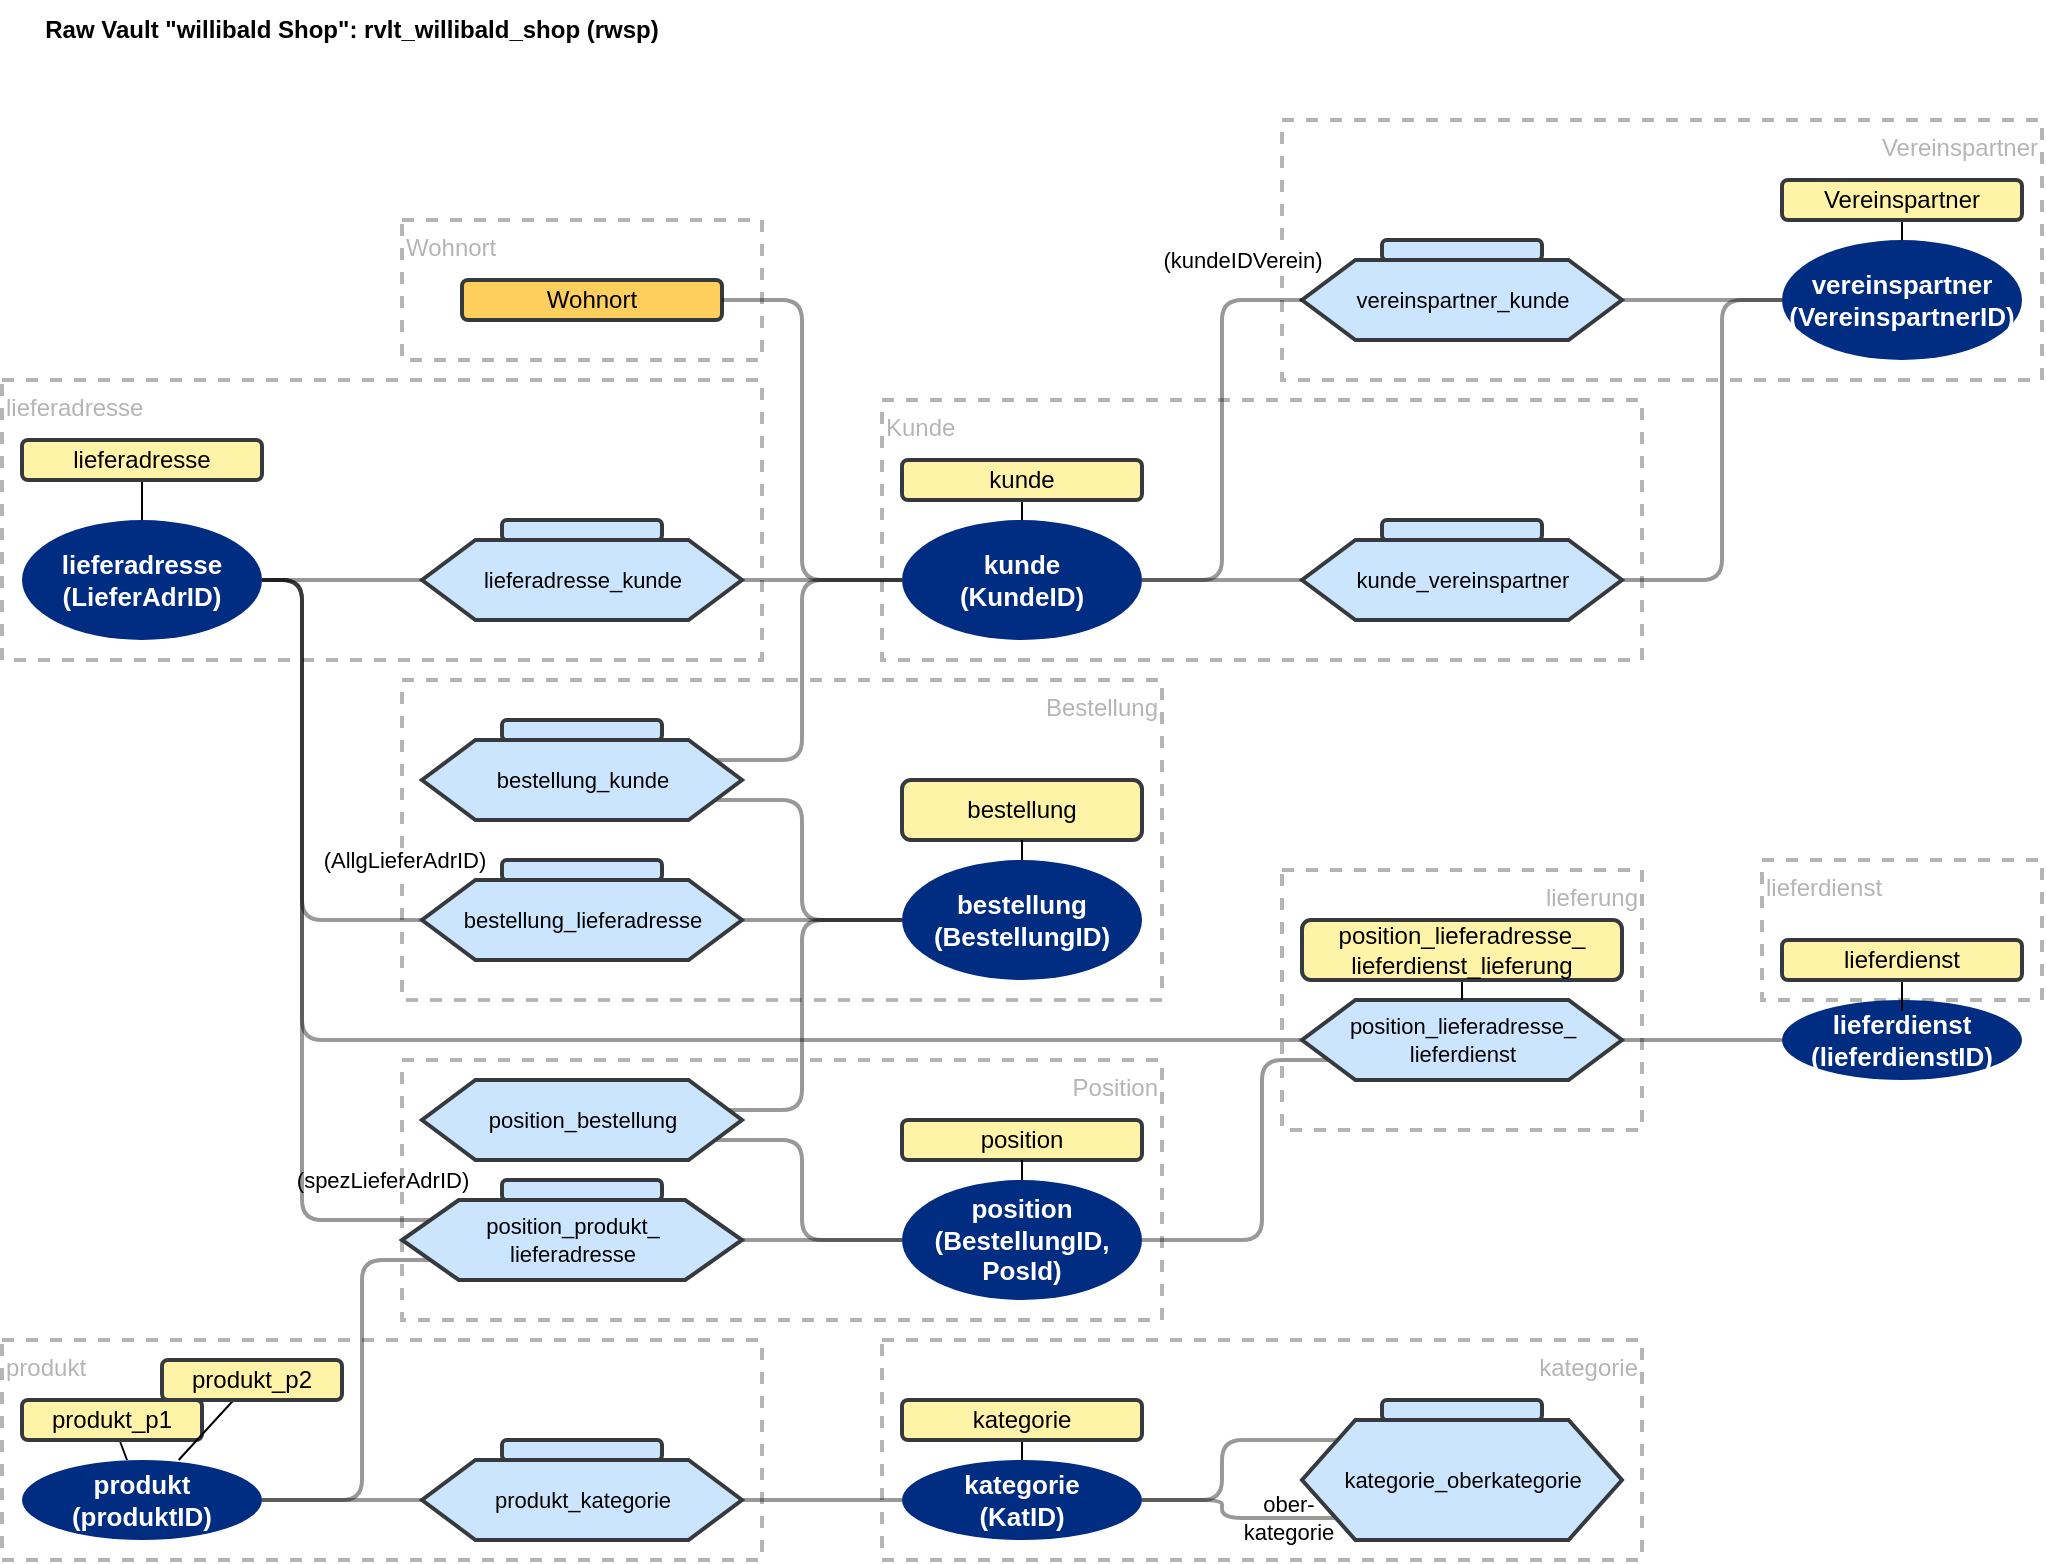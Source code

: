 <mxfile version="21.6.1" type="device">
  <diagram name="Seite-1" id="XlhNs0TyI_9xgu4hfG8v">
    <mxGraphModel dx="935" dy="599" grid="1" gridSize="10" guides="1" tooltips="1" connect="1" arrows="1" fold="1" page="1" pageScale="1" pageWidth="1169" pageHeight="827" math="0" shadow="0">
      <root>
        <mxCell id="0" />
        <mxCell id="4QULH8YT1BLBHV-vifYP-7" value="Areas" parent="0" />
        <mxCell id="0Ak9JN9doW7q2pLoQ9mv-4" value="Bestellung" style="rounded=0;whiteSpace=wrap;html=1;strokeWidth=2;dashed=1;strokeColor=#B5B5B5;fillColor=none;verticalAlign=top;align=right;fontColor=#B5B5B5;" parent="4QULH8YT1BLBHV-vifYP-7" vertex="1">
          <mxGeometry x="230" y="360" width="380" height="160" as="geometry" />
        </mxCell>
        <mxCell id="WFWKLnwmdb4rRaIEOqVZ-1" value="Position" style="rounded=0;whiteSpace=wrap;html=1;strokeWidth=2;dashed=1;strokeColor=#B5B5B5;fillColor=none;verticalAlign=top;align=right;fontColor=#B5B5B5;" parent="4QULH8YT1BLBHV-vifYP-7" vertex="1">
          <mxGeometry x="230" y="550" width="380" height="130" as="geometry" />
        </mxCell>
        <mxCell id="WFWKLnwmdb4rRaIEOqVZ-2" value="Text" style="text;html=1;strokeColor=none;fillColor=none;align=center;verticalAlign=middle;whiteSpace=wrap;rounded=0;" parent="4QULH8YT1BLBHV-vifYP-7" vertex="1">
          <mxGeometry x="340" y="570" width="60" height="30" as="geometry" />
        </mxCell>
        <mxCell id="WFWKLnwmdb4rRaIEOqVZ-3" value="Raw Vault &quot;willibald Shop&quot;: rvlt_willibald_shop (rwsp)" style="text;html=1;strokeColor=none;fillColor=none;align=center;verticalAlign=middle;whiteSpace=wrap;rounded=0;fontStyle=1" parent="4QULH8YT1BLBHV-vifYP-7" vertex="1">
          <mxGeometry x="40" y="20" width="330" height="30" as="geometry" />
        </mxCell>
        <mxCell id="WFWKLnwmdb4rRaIEOqVZ-11" value="lieferung" style="rounded=0;whiteSpace=wrap;html=1;strokeWidth=2;dashed=1;strokeColor=#B5B5B5;fillColor=none;verticalAlign=top;align=right;fontColor=#B5B5B5;" parent="4QULH8YT1BLBHV-vifYP-7" vertex="1">
          <mxGeometry x="670" y="455" width="180" height="130" as="geometry" />
        </mxCell>
        <mxCell id="WFWKLnwmdb4rRaIEOqVZ-15" value="lieferdienst" style="rounded=0;whiteSpace=wrap;html=1;strokeWidth=2;dashed=1;strokeColor=#B5B5B5;fillColor=none;verticalAlign=top;align=left;fontColor=#B5B5B5;" parent="4QULH8YT1BLBHV-vifYP-7" vertex="1">
          <mxGeometry x="910" y="450" width="140" height="70" as="geometry" />
        </mxCell>
        <mxCell id="WFWKLnwmdb4rRaIEOqVZ-31" value="kategorie" style="rounded=0;whiteSpace=wrap;html=1;strokeWidth=2;dashed=1;strokeColor=#B5B5B5;fillColor=none;verticalAlign=top;align=right;fontColor=#B5B5B5;" parent="4QULH8YT1BLBHV-vifYP-7" vertex="1">
          <mxGeometry x="470" y="690" width="380" height="110" as="geometry" />
        </mxCell>
        <mxCell id="WFWKLnwmdb4rRaIEOqVZ-35" value="produkt" style="rounded=0;whiteSpace=wrap;html=1;strokeWidth=2;dashed=1;strokeColor=#B5B5B5;fillColor=none;verticalAlign=top;align=left;fontColor=#B5B5B5;" parent="4QULH8YT1BLBHV-vifYP-7" vertex="1">
          <mxGeometry x="30" y="690" width="380" height="110" as="geometry" />
        </mxCell>
        <mxCell id="WFWKLnwmdb4rRaIEOqVZ-41" value="lieferadresse" style="rounded=0;whiteSpace=wrap;html=1;strokeWidth=2;dashed=1;strokeColor=#B5B5B5;fillColor=none;verticalAlign=top;align=left;fontColor=#B5B5B5;" parent="4QULH8YT1BLBHV-vifYP-7" vertex="1">
          <mxGeometry x="30" y="210" width="380" height="140" as="geometry" />
        </mxCell>
        <mxCell id="WFWKLnwmdb4rRaIEOqVZ-47" value="Kunde" style="rounded=0;whiteSpace=wrap;html=1;strokeWidth=2;dashed=1;strokeColor=#B5B5B5;fillColor=none;verticalAlign=top;align=left;fontColor=#B5B5B5;" parent="4QULH8YT1BLBHV-vifYP-7" vertex="1">
          <mxGeometry x="470" y="220" width="380" height="130" as="geometry" />
        </mxCell>
        <mxCell id="WFWKLnwmdb4rRaIEOqVZ-61" value="Wohnort" style="rounded=0;whiteSpace=wrap;html=1;strokeWidth=2;dashed=1;strokeColor=#B5B5B5;fillColor=none;verticalAlign=top;align=left;fontColor=#B5B5B5;" parent="4QULH8YT1BLBHV-vifYP-7" vertex="1">
          <mxGeometry x="230" y="130" width="180" height="70" as="geometry" />
        </mxCell>
        <mxCell id="WFWKLnwmdb4rRaIEOqVZ-62" value="Vereinspartner" style="rounded=0;whiteSpace=wrap;html=1;strokeWidth=2;dashed=1;strokeColor=#B5B5B5;fillColor=none;verticalAlign=top;align=right;fontColor=#B5B5B5;" parent="4QULH8YT1BLBHV-vifYP-7" vertex="1">
          <mxGeometry x="670" y="80" width="380" height="130" as="geometry" />
        </mxCell>
        <mxCell id="1" value="Main Model" parent="0" />
        <mxCell id="0Ak9JN9doW7q2pLoQ9mv-29" style="edgeStyle=orthogonalEdgeStyle;shape=connector;rounded=1;jumpStyle=none;orthogonalLoop=1;jettySize=auto;html=1;labelBackgroundColor=default;strokeColor=default;strokeWidth=2;fontFamily=Helvetica;fontSize=11;fontColor=default;endArrow=none;endFill=0;opacity=40;" parent="1" source="4QULH8YT1BLBHV-vifYP-1" target="0Ak9JN9doW7q2pLoQ9mv-27" edge="1">
          <mxGeometry relative="1" as="geometry">
            <Array as="points">
              <mxPoint x="430" y="480" />
              <mxPoint x="430" y="420" />
            </Array>
          </mxGeometry>
        </mxCell>
        <mxCell id="4QULH8YT1BLBHV-vifYP-1" value="bestellung&lt;br style=&quot;font-size: 13px;&quot;&gt;(BestellungID)" style="strokeWidth=2;html=1;shape=mxgraph.flowchart.start_1;whiteSpace=wrap;strokeColor=none;fontColor=#ffffff;fillColor=#002C82;fontFamily=Helvetica;fontSize=13;fontStyle=1" parent="1" vertex="1">
          <mxGeometry x="480" y="450" width="120" height="60" as="geometry" />
        </mxCell>
        <mxCell id="4QULH8YT1BLBHV-vifYP-2" value="bestellung" style="rounded=1;whiteSpace=wrap;html=1;strokeColor=#36393d;fillColor=#FFF3A8;strokeWidth=2;" parent="1" vertex="1">
          <mxGeometry x="480" y="410" width="120" height="30" as="geometry" />
        </mxCell>
        <mxCell id="4QULH8YT1BLBHV-vifYP-4" style="rounded=1;orthogonalLoop=1;jettySize=auto;html=1;endArrow=none;endFill=0;jumpStyle=none;strokeWidth=1;" parent="1" source="4QULH8YT1BLBHV-vifYP-2" target="4QULH8YT1BLBHV-vifYP-1" edge="1">
          <mxGeometry relative="1" as="geometry">
            <mxPoint x="290" y="120" as="sourcePoint" />
            <mxPoint x="380" y="260" as="targetPoint" />
          </mxGeometry>
        </mxCell>
        <mxCell id="WFWKLnwmdb4rRaIEOqVZ-39" style="edgeStyle=orthogonalEdgeStyle;shape=connector;rounded=1;jumpStyle=none;orthogonalLoop=1;jettySize=auto;html=1;labelBackgroundColor=default;strokeColor=default;strokeWidth=2;fontFamily=Helvetica;fontSize=11;fontColor=default;endArrow=none;endFill=0;opacity=40;" parent="1" source="0Ak9JN9doW7q2pLoQ9mv-1" target="WFWKLnwmdb4rRaIEOqVZ-37" edge="1">
          <mxGeometry relative="1" as="geometry" />
        </mxCell>
        <mxCell id="0Ak9JN9doW7q2pLoQ9mv-1" value="lieferadresse&lt;br style=&quot;font-size: 13px;&quot;&gt;(LieferAdrID)" style="strokeWidth=2;html=1;shape=mxgraph.flowchart.start_1;whiteSpace=wrap;strokeColor=none;fontColor=#ffffff;fillColor=#002C82;fontFamily=Helvetica;fontSize=13;fontStyle=1" parent="1" vertex="1">
          <mxGeometry x="40" y="280" width="120" height="60" as="geometry" />
        </mxCell>
        <mxCell id="0Ak9JN9doW7q2pLoQ9mv-7" value="(AllgLieferAdrID)" style="edgeStyle=orthogonalEdgeStyle;shape=connector;rounded=1;jumpStyle=none;orthogonalLoop=1;jettySize=auto;html=1;labelBackgroundColor=default;strokeColor=default;fontFamily=Helvetica;fontSize=11;fontColor=default;endArrow=none;endFill=0;strokeWidth=2;opacity=40;" parent="1" source="0Ak9JN9doW7q2pLoQ9mv-2" target="0Ak9JN9doW7q2pLoQ9mv-1" edge="1">
          <mxGeometry x="-0.926" y="-30" relative="1" as="geometry">
            <Array as="points">
              <mxPoint x="180" y="480" />
              <mxPoint x="180" y="310" />
            </Array>
            <mxPoint as="offset" />
          </mxGeometry>
        </mxCell>
        <mxCell id="WFWKLnwmdb4rRaIEOqVZ-49" style="edgeStyle=orthogonalEdgeStyle;shape=connector;rounded=1;jumpStyle=none;orthogonalLoop=1;jettySize=auto;html=1;labelBackgroundColor=default;strokeColor=default;strokeWidth=2;fontFamily=Helvetica;fontSize=11;fontColor=default;endArrow=none;endFill=0;opacity=40;" parent="1" source="0Ak9JN9doW7q2pLoQ9mv-2" target="4QULH8YT1BLBHV-vifYP-1" edge="1">
          <mxGeometry relative="1" as="geometry" />
        </mxCell>
        <mxCell id="0Ak9JN9doW7q2pLoQ9mv-2" value="bestellung_lieferadresse" style="verticalLabelPosition=middle;verticalAlign=middle;html=1;shape=hexagon;perimeter=hexagonPerimeter2;arcSize=6;size=0.167;fillColor=#cce5ff;strokeColor=#36393d;strokeWidth=2;fontFamily=Helvetica;fontSize=11;fontColor=default;labelPosition=center;align=center;" parent="1" vertex="1">
          <mxGeometry x="240" y="460" width="160" height="40" as="geometry" />
        </mxCell>
        <mxCell id="0Ak9JN9doW7q2pLoQ9mv-3" value="" style="rounded=1;whiteSpace=wrap;html=1;strokeColor=#36393d;fillColor=#cce5ff;strokeWidth=2;fontSize=11;arcSize=24;" parent="1" vertex="1">
          <mxGeometry x="280" y="450" width="80" height="10" as="geometry" />
        </mxCell>
        <mxCell id="0Ak9JN9doW7q2pLoQ9mv-10" style="edgeStyle=orthogonalEdgeStyle;shape=connector;rounded=1;jumpStyle=none;orthogonalLoop=1;jettySize=auto;html=1;labelBackgroundColor=default;strokeColor=default;fontFamily=Helvetica;fontSize=11;fontColor=default;endArrow=none;endFill=0;" parent="1" source="0Ak9JN9doW7q2pLoQ9mv-9" target="0Ak9JN9doW7q2pLoQ9mv-1" edge="1">
          <mxGeometry relative="1" as="geometry" />
        </mxCell>
        <mxCell id="0Ak9JN9doW7q2pLoQ9mv-9" value="lieferadresse" style="rounded=1;whiteSpace=wrap;html=1;strokeColor=#36393d;fillColor=#FFF3A8;strokeWidth=2;" parent="1" vertex="1">
          <mxGeometry x="40" y="240" width="120" height="20" as="geometry" />
        </mxCell>
        <mxCell id="0Ak9JN9doW7q2pLoQ9mv-16" style="edgeStyle=orthogonalEdgeStyle;shape=connector;rounded=1;jumpStyle=none;orthogonalLoop=1;jettySize=auto;html=1;labelBackgroundColor=default;strokeColor=default;strokeWidth=2;fontFamily=Helvetica;fontSize=11;fontColor=default;endArrow=none;endFill=0;opacity=40;" parent="1" source="0Ak9JN9doW7q2pLoQ9mv-11" target="0Ak9JN9doW7q2pLoQ9mv-14" edge="1">
          <mxGeometry relative="1" as="geometry" />
        </mxCell>
        <mxCell id="0Ak9JN9doW7q2pLoQ9mv-19" style="edgeStyle=orthogonalEdgeStyle;shape=connector;rounded=1;jumpStyle=none;orthogonalLoop=1;jettySize=auto;html=1;labelBackgroundColor=default;strokeColor=default;strokeWidth=2;fontFamily=Helvetica;fontSize=11;fontColor=default;endArrow=none;endFill=0;opacity=40;" parent="1" source="0Ak9JN9doW7q2pLoQ9mv-11" target="0Ak9JN9doW7q2pLoQ9mv-18" edge="1">
          <mxGeometry relative="1" as="geometry">
            <Array as="points">
              <mxPoint x="430" y="640" />
              <mxPoint x="430" y="590" />
            </Array>
          </mxGeometry>
        </mxCell>
        <mxCell id="0Ak9JN9doW7q2pLoQ9mv-11" value="position&lt;br style=&quot;font-size: 13px;&quot;&gt;(BestellungID, PosId)" style="strokeWidth=2;html=1;shape=mxgraph.flowchart.start_1;whiteSpace=wrap;strokeColor=none;fontColor=#ffffff;fillColor=#002C82;fontFamily=Helvetica;fontSize=13;fontStyle=1" parent="1" vertex="1">
          <mxGeometry x="480" y="610" width="120" height="60" as="geometry" />
        </mxCell>
        <mxCell id="0Ak9JN9doW7q2pLoQ9mv-12" value="position" style="rounded=1;whiteSpace=wrap;html=1;strokeColor=#36393d;fillColor=#FFF3A8;strokeWidth=2;" parent="1" vertex="1">
          <mxGeometry x="480" y="580" width="120" height="20" as="geometry" />
        </mxCell>
        <mxCell id="0Ak9JN9doW7q2pLoQ9mv-13" style="rounded=1;orthogonalLoop=1;jettySize=auto;html=1;endArrow=none;endFill=0;jumpStyle=none;strokeWidth=1;" parent="1" source="0Ak9JN9doW7q2pLoQ9mv-12" target="0Ak9JN9doW7q2pLoQ9mv-11" edge="1">
          <mxGeometry relative="1" as="geometry">
            <mxPoint x="260" y="310" as="sourcePoint" />
            <mxPoint x="350" y="450" as="targetPoint" />
          </mxGeometry>
        </mxCell>
        <mxCell id="0Ak9JN9doW7q2pLoQ9mv-17" value="(spezLieferAdrID)" style="edgeStyle=orthogonalEdgeStyle;shape=connector;rounded=1;jumpStyle=none;orthogonalLoop=1;jettySize=auto;html=1;entryX=1;entryY=0.5;entryDx=0;entryDy=0;entryPerimeter=0;labelBackgroundColor=none;strokeColor=default;strokeWidth=2;fontFamily=Helvetica;fontSize=11;fontColor=default;endArrow=none;endFill=0;opacity=40;" parent="1" source="0Ak9JN9doW7q2pLoQ9mv-14" target="0Ak9JN9doW7q2pLoQ9mv-1" edge="1">
          <mxGeometry x="-0.88" y="-20" relative="1" as="geometry">
            <Array as="points">
              <mxPoint x="180" y="630" />
              <mxPoint x="180" y="310" />
            </Array>
            <mxPoint as="offset" />
          </mxGeometry>
        </mxCell>
        <mxCell id="WFWKLnwmdb4rRaIEOqVZ-18" style="edgeStyle=orthogonalEdgeStyle;shape=connector;rounded=1;jumpStyle=none;orthogonalLoop=1;jettySize=auto;html=1;entryX=1;entryY=0.5;entryDx=0;entryDy=0;entryPerimeter=0;labelBackgroundColor=default;strokeColor=default;strokeWidth=2;fontFamily=Helvetica;fontSize=11;fontColor=default;endArrow=none;endFill=0;opacity=40;" parent="1" source="0Ak9JN9doW7q2pLoQ9mv-14" target="WFWKLnwmdb4rRaIEOqVZ-16" edge="1">
          <mxGeometry relative="1" as="geometry">
            <Array as="points">
              <mxPoint x="210" y="650" />
              <mxPoint x="210" y="770" />
            </Array>
          </mxGeometry>
        </mxCell>
        <mxCell id="0Ak9JN9doW7q2pLoQ9mv-14" value="position_produkt_&lt;br&gt;lieferadresse" style="verticalLabelPosition=middle;verticalAlign=middle;html=1;shape=hexagon;perimeter=hexagonPerimeter2;arcSize=6;size=0.167;fillColor=#cce5ff;strokeColor=#36393d;strokeWidth=2;fontFamily=Helvetica;fontSize=11;fontColor=default;labelPosition=center;align=center;" parent="1" vertex="1">
          <mxGeometry x="230" y="620" width="170" height="40" as="geometry" />
        </mxCell>
        <mxCell id="0Ak9JN9doW7q2pLoQ9mv-15" value="" style="rounded=1;whiteSpace=wrap;html=1;strokeColor=#36393d;fillColor=#cce5ff;strokeWidth=2;fontSize=11;arcSize=24;" parent="1" vertex="1">
          <mxGeometry x="280" y="610" width="80" height="10" as="geometry" />
        </mxCell>
        <mxCell id="0Ak9JN9doW7q2pLoQ9mv-20" style="edgeStyle=orthogonalEdgeStyle;shape=connector;rounded=1;jumpStyle=none;orthogonalLoop=1;jettySize=auto;html=1;entryX=0;entryY=0.5;entryDx=0;entryDy=0;entryPerimeter=0;labelBackgroundColor=default;strokeColor=default;strokeWidth=2;fontFamily=Helvetica;fontSize=11;fontColor=default;endArrow=none;endFill=0;opacity=40;" parent="1" source="0Ak9JN9doW7q2pLoQ9mv-18" target="4QULH8YT1BLBHV-vifYP-1" edge="1">
          <mxGeometry relative="1" as="geometry">
            <Array as="points">
              <mxPoint x="430" y="575" />
              <mxPoint x="430" y="480" />
            </Array>
          </mxGeometry>
        </mxCell>
        <mxCell id="0Ak9JN9doW7q2pLoQ9mv-18" value="position_bestellung" style="verticalLabelPosition=middle;verticalAlign=middle;html=1;shape=hexagon;perimeter=hexagonPerimeter2;arcSize=6;size=0.167;fillColor=#cce5ff;strokeColor=#36393d;strokeWidth=2;fontFamily=Helvetica;fontSize=11;fontColor=default;labelPosition=center;align=center;" parent="1" vertex="1">
          <mxGeometry x="240" y="560" width="160" height="40" as="geometry" />
        </mxCell>
        <mxCell id="WFWKLnwmdb4rRaIEOqVZ-40" style="edgeStyle=orthogonalEdgeStyle;shape=connector;rounded=1;jumpStyle=none;orthogonalLoop=1;jettySize=auto;html=1;entryX=1;entryY=0.5;entryDx=0;entryDy=0;labelBackgroundColor=default;strokeColor=default;strokeWidth=2;fontFamily=Helvetica;fontSize=11;fontColor=default;endArrow=none;endFill=0;opacity=40;" parent="1" source="0Ak9JN9doW7q2pLoQ9mv-23" target="WFWKLnwmdb4rRaIEOqVZ-37" edge="1">
          <mxGeometry relative="1" as="geometry" />
        </mxCell>
        <mxCell id="0Ak9JN9doW7q2pLoQ9mv-23" value="kunde&lt;br style=&quot;font-size: 13px;&quot;&gt;(KundeID)" style="strokeWidth=2;html=1;shape=mxgraph.flowchart.start_1;whiteSpace=wrap;strokeColor=none;fontColor=#ffffff;fillColor=#002C82;fontFamily=Helvetica;fontSize=13;fontStyle=1" parent="1" vertex="1">
          <mxGeometry x="480" y="280" width="120" height="60" as="geometry" />
        </mxCell>
        <mxCell id="0Ak9JN9doW7q2pLoQ9mv-30" style="edgeStyle=orthogonalEdgeStyle;shape=connector;rounded=1;jumpStyle=none;orthogonalLoop=1;jettySize=auto;html=1;labelBackgroundColor=default;strokeColor=default;strokeWidth=2;fontFamily=Helvetica;fontSize=11;fontColor=default;endArrow=none;endFill=0;opacity=40;" parent="1" source="0Ak9JN9doW7q2pLoQ9mv-27" target="0Ak9JN9doW7q2pLoQ9mv-23" edge="1">
          <mxGeometry relative="1" as="geometry">
            <Array as="points">
              <mxPoint x="430" y="400" />
              <mxPoint x="430" y="310" />
            </Array>
          </mxGeometry>
        </mxCell>
        <mxCell id="0Ak9JN9doW7q2pLoQ9mv-27" value="bestellung_kunde" style="verticalLabelPosition=middle;verticalAlign=middle;html=1;shape=hexagon;perimeter=hexagonPerimeter2;arcSize=6;size=0.167;fillColor=#cce5ff;strokeColor=#36393d;strokeWidth=2;fontFamily=Helvetica;fontSize=11;fontColor=default;labelPosition=center;align=center;" parent="1" vertex="1">
          <mxGeometry x="240" y="390" width="160" height="40" as="geometry" />
        </mxCell>
        <mxCell id="0Ak9JN9doW7q2pLoQ9mv-28" value="" style="rounded=1;whiteSpace=wrap;html=1;strokeColor=#36393d;fillColor=#cce5ff;strokeWidth=2;fontSize=11;arcSize=24;" parent="1" vertex="1">
          <mxGeometry x="280" y="380" width="80" height="10" as="geometry" />
        </mxCell>
        <mxCell id="WFWKLnwmdb4rRaIEOqVZ-12" style="edgeStyle=orthogonalEdgeStyle;shape=connector;rounded=1;jumpStyle=none;orthogonalLoop=1;jettySize=auto;html=1;labelBackgroundColor=default;strokeColor=default;strokeWidth=2;fontFamily=Helvetica;fontSize=11;fontColor=default;endArrow=none;endFill=0;opacity=40;" parent="1" source="WFWKLnwmdb4rRaIEOqVZ-5" target="0Ak9JN9doW7q2pLoQ9mv-11" edge="1">
          <mxGeometry relative="1" as="geometry">
            <Array as="points">
              <mxPoint x="660" y="550" />
              <mxPoint x="660" y="640" />
            </Array>
          </mxGeometry>
        </mxCell>
        <mxCell id="WFWKLnwmdb4rRaIEOqVZ-13" style="edgeStyle=orthogonalEdgeStyle;shape=connector;rounded=1;jumpStyle=none;orthogonalLoop=1;jettySize=auto;html=1;entryX=1;entryY=0.5;entryDx=0;entryDy=0;entryPerimeter=0;labelBackgroundColor=default;strokeColor=default;strokeWidth=2;fontFamily=Helvetica;fontSize=11;fontColor=default;endArrow=none;endFill=0;opacity=40;" parent="1" source="WFWKLnwmdb4rRaIEOqVZ-5" target="0Ak9JN9doW7q2pLoQ9mv-1" edge="1">
          <mxGeometry relative="1" as="geometry">
            <Array as="points">
              <mxPoint x="180" y="540" />
              <mxPoint x="180" y="310" />
            </Array>
          </mxGeometry>
        </mxCell>
        <mxCell id="WFWKLnwmdb4rRaIEOqVZ-14" style="edgeStyle=orthogonalEdgeStyle;shape=connector;rounded=1;jumpStyle=none;orthogonalLoop=1;jettySize=auto;html=1;labelBackgroundColor=default;strokeColor=default;strokeWidth=2;fontFamily=Helvetica;fontSize=11;fontColor=default;endArrow=none;endFill=0;opacity=40;" parent="1" source="WFWKLnwmdb4rRaIEOqVZ-5" target="WFWKLnwmdb4rRaIEOqVZ-6" edge="1">
          <mxGeometry relative="1" as="geometry" />
        </mxCell>
        <mxCell id="WFWKLnwmdb4rRaIEOqVZ-5" value="position_lieferadresse_&lt;br&gt;lieferdienst" style="verticalLabelPosition=middle;verticalAlign=middle;html=1;shape=hexagon;perimeter=hexagonPerimeter2;arcSize=6;size=0.167;fillColor=#cce5ff;strokeColor=#36393d;strokeWidth=2;fontFamily=Helvetica;fontSize=11;fontColor=default;labelPosition=center;align=center;" parent="1" vertex="1">
          <mxGeometry x="680" y="520" width="160" height="40" as="geometry" />
        </mxCell>
        <mxCell id="WFWKLnwmdb4rRaIEOqVZ-6" value="lieferdienst&lt;br style=&quot;font-size: 13px;&quot;&gt;(lieferdienstID)" style="strokeWidth=2;html=1;shape=mxgraph.flowchart.start_1;whiteSpace=wrap;strokeColor=none;fontColor=#ffffff;fillColor=#002C82;fontFamily=Helvetica;fontSize=13;fontStyle=1" parent="1" vertex="1">
          <mxGeometry x="920" y="520" width="120" height="40" as="geometry" />
        </mxCell>
        <mxCell id="WFWKLnwmdb4rRaIEOqVZ-8" style="edgeStyle=orthogonalEdgeStyle;shape=connector;rounded=1;jumpStyle=none;orthogonalLoop=1;jettySize=auto;html=1;labelBackgroundColor=default;strokeColor=default;fontFamily=Helvetica;fontSize=11;fontColor=default;endArrow=none;endFill=0;" parent="1" source="WFWKLnwmdb4rRaIEOqVZ-7" target="WFWKLnwmdb4rRaIEOqVZ-6" edge="1">
          <mxGeometry relative="1" as="geometry" />
        </mxCell>
        <mxCell id="WFWKLnwmdb4rRaIEOqVZ-7" value="lieferdienst" style="rounded=1;whiteSpace=wrap;html=1;strokeColor=#36393d;fillColor=#FFF3A8;strokeWidth=2;" parent="1" vertex="1">
          <mxGeometry x="920" y="490" width="120" height="20" as="geometry" />
        </mxCell>
        <mxCell id="WFWKLnwmdb4rRaIEOqVZ-10" style="shape=connector;rounded=1;jumpStyle=none;orthogonalLoop=1;jettySize=auto;html=1;labelBackgroundColor=default;strokeColor=default;fontFamily=Helvetica;fontSize=11;fontColor=default;endArrow=none;endFill=0;" parent="1" source="WFWKLnwmdb4rRaIEOqVZ-9" target="WFWKLnwmdb4rRaIEOqVZ-5" edge="1">
          <mxGeometry relative="1" as="geometry" />
        </mxCell>
        <mxCell id="WFWKLnwmdb4rRaIEOqVZ-9" value="position_lieferadresse_&lt;br&gt;lieferdienst_lieferung" style="rounded=1;whiteSpace=wrap;html=1;strokeColor=#36393d;fillColor=#FFF3A8;strokeWidth=2;" parent="1" vertex="1">
          <mxGeometry x="680" y="480" width="160" height="30" as="geometry" />
        </mxCell>
        <mxCell id="WFWKLnwmdb4rRaIEOqVZ-22" style="edgeStyle=orthogonalEdgeStyle;shape=connector;rounded=1;jumpStyle=none;orthogonalLoop=1;jettySize=auto;html=1;labelBackgroundColor=default;strokeColor=default;strokeWidth=2;fontFamily=Helvetica;fontSize=11;fontColor=default;endArrow=none;endFill=0;opacity=40;" parent="1" source="WFWKLnwmdb4rRaIEOqVZ-16" target="WFWKLnwmdb4rRaIEOqVZ-20" edge="1">
          <mxGeometry relative="1" as="geometry" />
        </mxCell>
        <mxCell id="WFWKLnwmdb4rRaIEOqVZ-16" value="produkt&lt;br style=&quot;font-size: 13px;&quot;&gt;(produktID)" style="strokeWidth=2;html=1;shape=mxgraph.flowchart.start_1;whiteSpace=wrap;strokeColor=none;fontColor=#ffffff;fillColor=#002C82;fontFamily=Helvetica;fontSize=13;fontStyle=1" parent="1" vertex="1">
          <mxGeometry x="40" y="750" width="120" height="40" as="geometry" />
        </mxCell>
        <mxCell id="WFWKLnwmdb4rRaIEOqVZ-19" style="edgeStyle=none;shape=connector;rounded=1;jumpStyle=none;orthogonalLoop=1;jettySize=auto;html=1;labelBackgroundColor=default;strokeColor=default;fontFamily=Helvetica;fontSize=11;fontColor=default;endArrow=none;endFill=0;" parent="1" source="WFWKLnwmdb4rRaIEOqVZ-17" target="WFWKLnwmdb4rRaIEOqVZ-16" edge="1">
          <mxGeometry relative="1" as="geometry" />
        </mxCell>
        <mxCell id="WFWKLnwmdb4rRaIEOqVZ-17" value="produkt_p1" style="rounded=1;whiteSpace=wrap;html=1;strokeColor=#36393d;fillColor=#FFF3A8;strokeWidth=2;" parent="1" vertex="1">
          <mxGeometry x="40" y="720" width="90" height="20" as="geometry" />
        </mxCell>
        <mxCell id="WFWKLnwmdb4rRaIEOqVZ-24" style="edgeStyle=orthogonalEdgeStyle;shape=connector;rounded=1;jumpStyle=none;orthogonalLoop=1;jettySize=auto;html=1;labelBackgroundColor=default;strokeColor=default;strokeWidth=2;fontFamily=Helvetica;fontSize=11;fontColor=default;endArrow=none;endFill=0;opacity=40;" parent="1" source="WFWKLnwmdb4rRaIEOqVZ-20" target="WFWKLnwmdb4rRaIEOqVZ-23" edge="1">
          <mxGeometry relative="1" as="geometry" />
        </mxCell>
        <mxCell id="WFWKLnwmdb4rRaIEOqVZ-20" value="produkt_kategorie" style="verticalLabelPosition=middle;verticalAlign=middle;html=1;shape=hexagon;perimeter=hexagonPerimeter2;arcSize=6;size=0.167;fillColor=#cce5ff;strokeColor=#36393d;strokeWidth=2;fontFamily=Helvetica;fontSize=11;fontColor=default;labelPosition=center;align=center;" parent="1" vertex="1">
          <mxGeometry x="240" y="750" width="160" height="40" as="geometry" />
        </mxCell>
        <mxCell id="WFWKLnwmdb4rRaIEOqVZ-21" value="" style="rounded=1;whiteSpace=wrap;html=1;strokeColor=#36393d;fillColor=#cce5ff;strokeWidth=2;fontSize=11;arcSize=24;" parent="1" vertex="1">
          <mxGeometry x="280" y="740" width="80" height="10" as="geometry" />
        </mxCell>
        <mxCell id="WFWKLnwmdb4rRaIEOqVZ-23" value="kategorie&lt;br style=&quot;font-size: 13px;&quot;&gt;(KatID)" style="strokeWidth=2;html=1;shape=mxgraph.flowchart.start_1;whiteSpace=wrap;strokeColor=none;fontColor=#ffffff;fillColor=#002C82;fontFamily=Helvetica;fontSize=13;fontStyle=1" parent="1" vertex="1">
          <mxGeometry x="480" y="750" width="120" height="40" as="geometry" />
        </mxCell>
        <mxCell id="WFWKLnwmdb4rRaIEOqVZ-34" style="edgeStyle=none;shape=connector;rounded=1;jumpStyle=none;orthogonalLoop=1;jettySize=auto;html=1;labelBackgroundColor=default;strokeColor=default;strokeWidth=1;fontFamily=Helvetica;fontSize=11;fontColor=default;endArrow=none;endFill=0;" parent="1" source="WFWKLnwmdb4rRaIEOqVZ-25" target="WFWKLnwmdb4rRaIEOqVZ-23" edge="1">
          <mxGeometry relative="1" as="geometry" />
        </mxCell>
        <mxCell id="WFWKLnwmdb4rRaIEOqVZ-25" value="kategorie" style="rounded=1;whiteSpace=wrap;html=1;strokeColor=#36393d;fillColor=#FFF3A8;strokeWidth=2;" parent="1" vertex="1">
          <mxGeometry x="480" y="720" width="120" height="20" as="geometry" />
        </mxCell>
        <mxCell id="WFWKLnwmdb4rRaIEOqVZ-29" value="" style="edgeStyle=orthogonalEdgeStyle;shape=connector;rounded=1;jumpStyle=none;orthogonalLoop=1;jettySize=auto;html=1;labelBackgroundColor=default;strokeColor=default;strokeWidth=2;fontFamily=Helvetica;fontSize=11;fontColor=default;endArrow=none;endFill=0;opacity=40;entryX=1;entryY=0.5;entryDx=0;entryDy=0;entryPerimeter=0;" parent="1" source="WFWKLnwmdb4rRaIEOqVZ-26" target="WFWKLnwmdb4rRaIEOqVZ-23" edge="1">
          <mxGeometry relative="1" as="geometry">
            <mxPoint x="530" y="725" as="targetPoint" />
            <Array as="points">
              <mxPoint x="640" y="740" />
              <mxPoint x="640" y="770" />
            </Array>
          </mxGeometry>
        </mxCell>
        <mxCell id="WFWKLnwmdb4rRaIEOqVZ-30" style="edgeStyle=orthogonalEdgeStyle;shape=connector;rounded=1;jumpStyle=none;orthogonalLoop=1;jettySize=auto;html=1;labelBackgroundColor=default;strokeColor=default;strokeWidth=2;fontFamily=Helvetica;fontSize=11;fontColor=default;endArrow=none;endFill=0;opacity=40;" parent="1" source="WFWKLnwmdb4rRaIEOqVZ-26" target="WFWKLnwmdb4rRaIEOqVZ-23" edge="1">
          <mxGeometry relative="1" as="geometry">
            <mxPoint x="820" y="735" as="sourcePoint" />
            <mxPoint x="580" y="720" as="targetPoint" />
            <Array as="points">
              <mxPoint x="640" y="779" />
              <mxPoint x="640" y="770" />
            </Array>
          </mxGeometry>
        </mxCell>
        <mxCell id="WFWKLnwmdb4rRaIEOqVZ-33" value="ober-&lt;br&gt;kategorie" style="edgeLabel;html=1;align=center;verticalAlign=middle;resizable=0;points=[];fontSize=11;fontFamily=Helvetica;fontColor=default;labelBackgroundColor=none;" parent="WFWKLnwmdb4rRaIEOqVZ-30" vertex="1" connectable="0">
          <mxGeometry x="0.006" relative="1" as="geometry">
            <mxPoint x="29" as="offset" />
          </mxGeometry>
        </mxCell>
        <mxCell id="WFWKLnwmdb4rRaIEOqVZ-26" value="kategorie_oberkategorie" style="verticalLabelPosition=middle;verticalAlign=middle;html=1;shape=hexagon;perimeter=hexagonPerimeter2;arcSize=6;size=0.167;fillColor=#cce5ff;strokeColor=#36393d;strokeWidth=2;fontFamily=Helvetica;fontSize=11;fontColor=default;labelPosition=center;align=center;" parent="1" vertex="1">
          <mxGeometry x="680" y="730" width="160" height="60" as="geometry" />
        </mxCell>
        <mxCell id="WFWKLnwmdb4rRaIEOqVZ-27" value="" style="rounded=1;whiteSpace=wrap;html=1;strokeColor=#36393d;fillColor=#cce5ff;strokeWidth=2;fontSize=11;arcSize=24;" parent="1" vertex="1">
          <mxGeometry x="720" y="720" width="80" height="10" as="geometry" />
        </mxCell>
        <mxCell id="WFWKLnwmdb4rRaIEOqVZ-36" value="" style="rounded=1;whiteSpace=wrap;html=1;strokeColor=#36393d;fillColor=#cce5ff;strokeWidth=2;fontSize=11;arcSize=24;" parent="1" vertex="1">
          <mxGeometry x="280" y="280" width="80" height="10" as="geometry" />
        </mxCell>
        <mxCell id="WFWKLnwmdb4rRaIEOqVZ-37" value="lieferadresse_kunde" style="verticalLabelPosition=middle;verticalAlign=middle;html=1;shape=hexagon;perimeter=hexagonPerimeter2;arcSize=6;size=0.167;fillColor=#cce5ff;strokeColor=#36393d;strokeWidth=2;fontFamily=Helvetica;fontSize=11;fontColor=default;labelPosition=center;align=center;" parent="1" vertex="1">
          <mxGeometry x="240" y="290" width="160" height="40" as="geometry" />
        </mxCell>
        <mxCell id="WFWKLnwmdb4rRaIEOqVZ-48" style="edgeStyle=none;shape=connector;rounded=1;jumpStyle=none;orthogonalLoop=1;jettySize=auto;html=1;labelBackgroundColor=default;strokeColor=default;fontFamily=Helvetica;fontSize=11;fontColor=default;endArrow=none;endFill=0;" parent="1" source="WFWKLnwmdb4rRaIEOqVZ-42" target="0Ak9JN9doW7q2pLoQ9mv-23" edge="1">
          <mxGeometry relative="1" as="geometry" />
        </mxCell>
        <mxCell id="WFWKLnwmdb4rRaIEOqVZ-42" value="kunde" style="rounded=1;whiteSpace=wrap;html=1;strokeColor=#36393d;fillColor=#FFF3A8;strokeWidth=2;" parent="1" vertex="1">
          <mxGeometry x="480" y="250" width="120" height="20" as="geometry" />
        </mxCell>
        <mxCell id="WFWKLnwmdb4rRaIEOqVZ-46" value="Wohnort" style="rounded=1;whiteSpace=wrap;html=1;strokeColor=#36393d;fillColor=#FFCF5E;strokeWidth=2;" parent="1" vertex="1">
          <mxGeometry x="260" y="160" width="130" height="20" as="geometry" />
        </mxCell>
        <mxCell id="WFWKLnwmdb4rRaIEOqVZ-65" style="edgeStyle=orthogonalEdgeStyle;shape=connector;rounded=1;jumpStyle=none;orthogonalLoop=1;jettySize=auto;html=1;labelBackgroundColor=default;strokeColor=default;strokeWidth=2;fontFamily=Helvetica;fontSize=11;fontColor=default;endArrow=none;endFill=0;opacity=40;" parent="1" source="WFWKLnwmdb4rRaIEOqVZ-50" target="WFWKLnwmdb4rRaIEOqVZ-63" edge="1">
          <mxGeometry relative="1" as="geometry" />
        </mxCell>
        <mxCell id="WFWKLnwmdb4rRaIEOqVZ-50" value="vereinspartner&lt;br style=&quot;font-size: 13px;&quot;&gt;(VereinspartnerID)" style="strokeWidth=2;html=1;shape=mxgraph.flowchart.start_1;whiteSpace=wrap;strokeColor=none;fontColor=#ffffff;fillColor=#002C82;fontFamily=Helvetica;fontSize=13;fontStyle=1" parent="1" vertex="1">
          <mxGeometry x="920" y="140" width="120" height="60" as="geometry" />
        </mxCell>
        <mxCell id="WFWKLnwmdb4rRaIEOqVZ-51" style="edgeStyle=none;shape=connector;rounded=1;jumpStyle=none;orthogonalLoop=1;jettySize=auto;html=1;labelBackgroundColor=default;strokeColor=default;fontFamily=Helvetica;fontSize=11;fontColor=default;endArrow=none;endFill=0;" parent="1" source="WFWKLnwmdb4rRaIEOqVZ-52" target="WFWKLnwmdb4rRaIEOqVZ-50" edge="1">
          <mxGeometry relative="1" as="geometry" />
        </mxCell>
        <mxCell id="WFWKLnwmdb4rRaIEOqVZ-52" value="Vereinspartner" style="rounded=1;whiteSpace=wrap;html=1;strokeColor=#36393d;fillColor=#FFF3A8;strokeWidth=2;" parent="1" vertex="1">
          <mxGeometry x="920" y="110" width="120" height="20" as="geometry" />
        </mxCell>
        <mxCell id="WFWKLnwmdb4rRaIEOqVZ-55" style="edgeStyle=orthogonalEdgeStyle;shape=connector;rounded=1;jumpStyle=none;orthogonalLoop=1;jettySize=auto;html=1;entryX=0;entryY=0.5;entryDx=0;entryDy=0;entryPerimeter=0;labelBackgroundColor=default;strokeColor=default;strokeWidth=2;fontFamily=Helvetica;fontSize=11;fontColor=default;endArrow=none;endFill=0;opacity=40;" parent="1" source="WFWKLnwmdb4rRaIEOqVZ-46" target="0Ak9JN9doW7q2pLoQ9mv-23" edge="1">
          <mxGeometry relative="1" as="geometry">
            <Array as="points">
              <mxPoint x="430" y="170" />
              <mxPoint x="430" y="310" />
            </Array>
            <mxPoint x="400" y="140" as="sourcePoint" />
          </mxGeometry>
        </mxCell>
        <mxCell id="WFWKLnwmdb4rRaIEOqVZ-59" style="edgeStyle=orthogonalEdgeStyle;shape=connector;rounded=1;jumpStyle=none;orthogonalLoop=1;jettySize=auto;html=1;labelBackgroundColor=default;strokeColor=default;strokeWidth=2;fontFamily=Helvetica;fontSize=11;fontColor=default;endArrow=none;endFill=0;opacity=40;" parent="1" source="WFWKLnwmdb4rRaIEOqVZ-56" target="0Ak9JN9doW7q2pLoQ9mv-23" edge="1">
          <mxGeometry relative="1" as="geometry" />
        </mxCell>
        <mxCell id="WFWKLnwmdb4rRaIEOqVZ-60" style="edgeStyle=orthogonalEdgeStyle;shape=connector;rounded=1;jumpStyle=none;orthogonalLoop=1;jettySize=auto;html=1;labelBackgroundColor=default;strokeColor=default;strokeWidth=2;fontFamily=Helvetica;fontSize=11;fontColor=default;endArrow=none;endFill=0;opacity=40;" parent="1" source="WFWKLnwmdb4rRaIEOqVZ-56" target="WFWKLnwmdb4rRaIEOqVZ-50" edge="1">
          <mxGeometry relative="1" as="geometry">
            <Array as="points">
              <mxPoint x="890" y="310" />
              <mxPoint x="890" y="170" />
            </Array>
          </mxGeometry>
        </mxCell>
        <mxCell id="WFWKLnwmdb4rRaIEOqVZ-56" value="kunde_vereinspartner" style="verticalLabelPosition=middle;verticalAlign=middle;html=1;shape=hexagon;perimeter=hexagonPerimeter2;arcSize=6;size=0.167;fillColor=#cce5ff;strokeColor=#36393d;strokeWidth=2;fontFamily=Helvetica;fontSize=11;fontColor=default;labelPosition=center;align=center;" parent="1" vertex="1">
          <mxGeometry x="680" y="290" width="160" height="40" as="geometry" />
        </mxCell>
        <mxCell id="WFWKLnwmdb4rRaIEOqVZ-57" value="" style="rounded=1;whiteSpace=wrap;html=1;strokeColor=#36393d;fillColor=#cce5ff;strokeWidth=2;fontSize=11;arcSize=24;" parent="1" vertex="1">
          <mxGeometry x="720" y="280" width="80" height="10" as="geometry" />
        </mxCell>
        <mxCell id="WFWKLnwmdb4rRaIEOqVZ-63" value="vereinspartner_kunde" style="verticalLabelPosition=middle;verticalAlign=middle;html=1;shape=hexagon;perimeter=hexagonPerimeter2;arcSize=6;size=0.167;fillColor=#cce5ff;strokeColor=#36393d;strokeWidth=2;fontFamily=Helvetica;fontSize=11;fontColor=default;labelPosition=center;align=center;" parent="1" vertex="1">
          <mxGeometry x="680" y="150" width="160" height="40" as="geometry" />
        </mxCell>
        <mxCell id="WFWKLnwmdb4rRaIEOqVZ-64" value="" style="rounded=1;whiteSpace=wrap;html=1;strokeColor=#36393d;fillColor=#cce5ff;strokeWidth=2;fontSize=11;arcSize=24;" parent="1" vertex="1">
          <mxGeometry x="720" y="140" width="80" height="10" as="geometry" />
        </mxCell>
        <mxCell id="WFWKLnwmdb4rRaIEOqVZ-66" style="edgeStyle=orthogonalEdgeStyle;shape=connector;rounded=1;jumpStyle=none;orthogonalLoop=1;jettySize=auto;html=1;entryX=1;entryY=0.5;entryDx=0;entryDy=0;entryPerimeter=0;labelBackgroundColor=default;strokeColor=default;strokeWidth=2;fontFamily=Helvetica;fontSize=11;fontColor=default;endArrow=none;endFill=0;opacity=40;" parent="1" source="WFWKLnwmdb4rRaIEOqVZ-63" target="0Ak9JN9doW7q2pLoQ9mv-23" edge="1">
          <mxGeometry relative="1" as="geometry" />
        </mxCell>
        <mxCell id="WFWKLnwmdb4rRaIEOqVZ-68" value="(kundeIDVerein)" style="edgeLabel;html=1;align=center;verticalAlign=middle;resizable=0;points=[];fontSize=11;fontFamily=Helvetica;fontColor=default;" parent="WFWKLnwmdb4rRaIEOqVZ-66" vertex="1" connectable="0">
          <mxGeometry x="-0.394" y="-4" relative="1" as="geometry">
            <mxPoint x="14" y="-47" as="offset" />
          </mxGeometry>
        </mxCell>
        <mxCell id="ZpM2CDvKO9FQDy_-CSvz-3" style="edgeStyle=none;shape=connector;rounded=1;jumpStyle=none;orthogonalLoop=1;jettySize=auto;html=1;labelBackgroundColor=default;strokeColor=default;fontFamily=Helvetica;fontSize=11;fontColor=default;endArrow=none;endFill=0;" edge="1" parent="1" source="ZpM2CDvKO9FQDy_-CSvz-2" target="WFWKLnwmdb4rRaIEOqVZ-16">
          <mxGeometry relative="1" as="geometry" />
        </mxCell>
        <mxCell id="ZpM2CDvKO9FQDy_-CSvz-2" value="produkt_p2" style="rounded=1;whiteSpace=wrap;html=1;strokeColor=#36393d;fillColor=#FFF3A8;strokeWidth=2;" vertex="1" parent="1">
          <mxGeometry x="110" y="700" width="90" height="20" as="geometry" />
        </mxCell>
      </root>
    </mxGraphModel>
  </diagram>
</mxfile>
